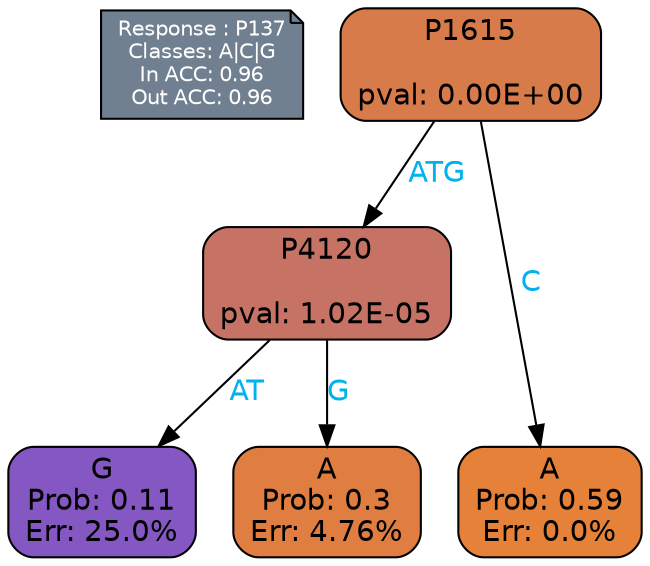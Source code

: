 digraph Tree {
node [shape=box, style="filled, rounded", color="black", fontname=helvetica] ;
graph [ranksep=equally, splines=polylines, bgcolor=transparent, dpi=600] ;
edge [fontname=helvetica] ;
LEGEND [label="Response : P137
Classes: A|C|G
In ACC: 0.96
Out ACC: 0.96
",shape=note,align=left,style=filled,fillcolor="slategray",fontcolor="white",fontsize=10];1 [label="P1615

pval: 0.00E+00", fillcolor="#d87b4a"] ;
2 [label="P4120

pval: 1.02E-05", fillcolor="#c67365"] ;
3 [label="G
Prob: 0.11
Err: 25.0%", fillcolor="#8457c3"] ;
4 [label="A
Prob: 0.3
Err: 4.76%", fillcolor="#e07d41"] ;
5 [label="A
Prob: 0.59
Err: 0.0%", fillcolor="#e58139"] ;
1 -> 2 [label="ATG",fontcolor=deepskyblue2] ;
1 -> 5 [label="C",fontcolor=deepskyblue2] ;
2 -> 3 [label="AT",fontcolor=deepskyblue2] ;
2 -> 4 [label="G",fontcolor=deepskyblue2] ;
{rank = same; 3;4;5;}{rank = same; LEGEND;1;}}